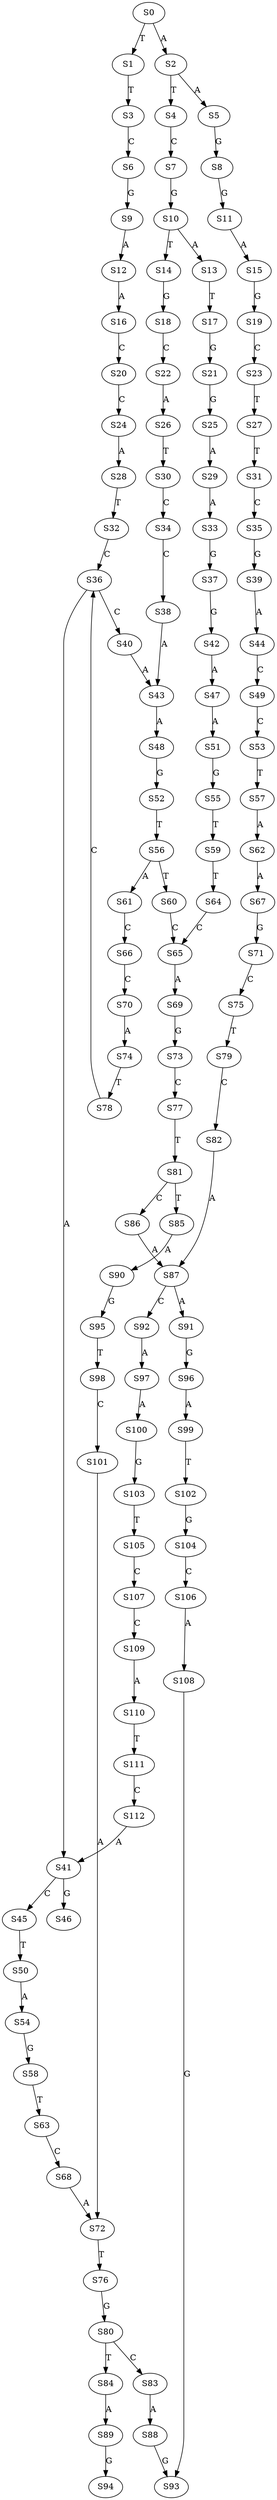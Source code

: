 strict digraph  {
	S0 -> S1 [ label = T ];
	S0 -> S2 [ label = A ];
	S1 -> S3 [ label = T ];
	S2 -> S4 [ label = T ];
	S2 -> S5 [ label = A ];
	S3 -> S6 [ label = C ];
	S4 -> S7 [ label = C ];
	S5 -> S8 [ label = G ];
	S6 -> S9 [ label = G ];
	S7 -> S10 [ label = G ];
	S8 -> S11 [ label = G ];
	S9 -> S12 [ label = A ];
	S10 -> S13 [ label = A ];
	S10 -> S14 [ label = T ];
	S11 -> S15 [ label = A ];
	S12 -> S16 [ label = A ];
	S13 -> S17 [ label = T ];
	S14 -> S18 [ label = G ];
	S15 -> S19 [ label = G ];
	S16 -> S20 [ label = C ];
	S17 -> S21 [ label = G ];
	S18 -> S22 [ label = C ];
	S19 -> S23 [ label = C ];
	S20 -> S24 [ label = C ];
	S21 -> S25 [ label = G ];
	S22 -> S26 [ label = A ];
	S23 -> S27 [ label = T ];
	S24 -> S28 [ label = A ];
	S25 -> S29 [ label = A ];
	S26 -> S30 [ label = T ];
	S27 -> S31 [ label = T ];
	S28 -> S32 [ label = T ];
	S29 -> S33 [ label = A ];
	S30 -> S34 [ label = C ];
	S31 -> S35 [ label = C ];
	S32 -> S36 [ label = C ];
	S33 -> S37 [ label = G ];
	S34 -> S38 [ label = C ];
	S35 -> S39 [ label = G ];
	S36 -> S40 [ label = C ];
	S36 -> S41 [ label = A ];
	S37 -> S42 [ label = G ];
	S38 -> S43 [ label = A ];
	S39 -> S44 [ label = A ];
	S40 -> S43 [ label = A ];
	S41 -> S45 [ label = C ];
	S41 -> S46 [ label = G ];
	S42 -> S47 [ label = A ];
	S43 -> S48 [ label = A ];
	S44 -> S49 [ label = C ];
	S45 -> S50 [ label = T ];
	S47 -> S51 [ label = A ];
	S48 -> S52 [ label = G ];
	S49 -> S53 [ label = C ];
	S50 -> S54 [ label = A ];
	S51 -> S55 [ label = G ];
	S52 -> S56 [ label = T ];
	S53 -> S57 [ label = T ];
	S54 -> S58 [ label = G ];
	S55 -> S59 [ label = T ];
	S56 -> S60 [ label = T ];
	S56 -> S61 [ label = A ];
	S57 -> S62 [ label = A ];
	S58 -> S63 [ label = T ];
	S59 -> S64 [ label = T ];
	S60 -> S65 [ label = C ];
	S61 -> S66 [ label = C ];
	S62 -> S67 [ label = A ];
	S63 -> S68 [ label = C ];
	S64 -> S65 [ label = C ];
	S65 -> S69 [ label = A ];
	S66 -> S70 [ label = C ];
	S67 -> S71 [ label = G ];
	S68 -> S72 [ label = A ];
	S69 -> S73 [ label = G ];
	S70 -> S74 [ label = A ];
	S71 -> S75 [ label = C ];
	S72 -> S76 [ label = T ];
	S73 -> S77 [ label = C ];
	S74 -> S78 [ label = T ];
	S75 -> S79 [ label = T ];
	S76 -> S80 [ label = G ];
	S77 -> S81 [ label = T ];
	S78 -> S36 [ label = C ];
	S79 -> S82 [ label = C ];
	S80 -> S83 [ label = C ];
	S80 -> S84 [ label = T ];
	S81 -> S85 [ label = T ];
	S81 -> S86 [ label = C ];
	S82 -> S87 [ label = A ];
	S83 -> S88 [ label = A ];
	S84 -> S89 [ label = A ];
	S85 -> S90 [ label = A ];
	S86 -> S87 [ label = A ];
	S87 -> S91 [ label = A ];
	S87 -> S92 [ label = C ];
	S88 -> S93 [ label = G ];
	S89 -> S94 [ label = G ];
	S90 -> S95 [ label = G ];
	S91 -> S96 [ label = G ];
	S92 -> S97 [ label = A ];
	S95 -> S98 [ label = T ];
	S96 -> S99 [ label = A ];
	S97 -> S100 [ label = A ];
	S98 -> S101 [ label = C ];
	S99 -> S102 [ label = T ];
	S100 -> S103 [ label = G ];
	S101 -> S72 [ label = A ];
	S102 -> S104 [ label = G ];
	S103 -> S105 [ label = T ];
	S104 -> S106 [ label = C ];
	S105 -> S107 [ label = C ];
	S106 -> S108 [ label = A ];
	S107 -> S109 [ label = C ];
	S108 -> S93 [ label = G ];
	S109 -> S110 [ label = A ];
	S110 -> S111 [ label = T ];
	S111 -> S112 [ label = C ];
	S112 -> S41 [ label = A ];
}
